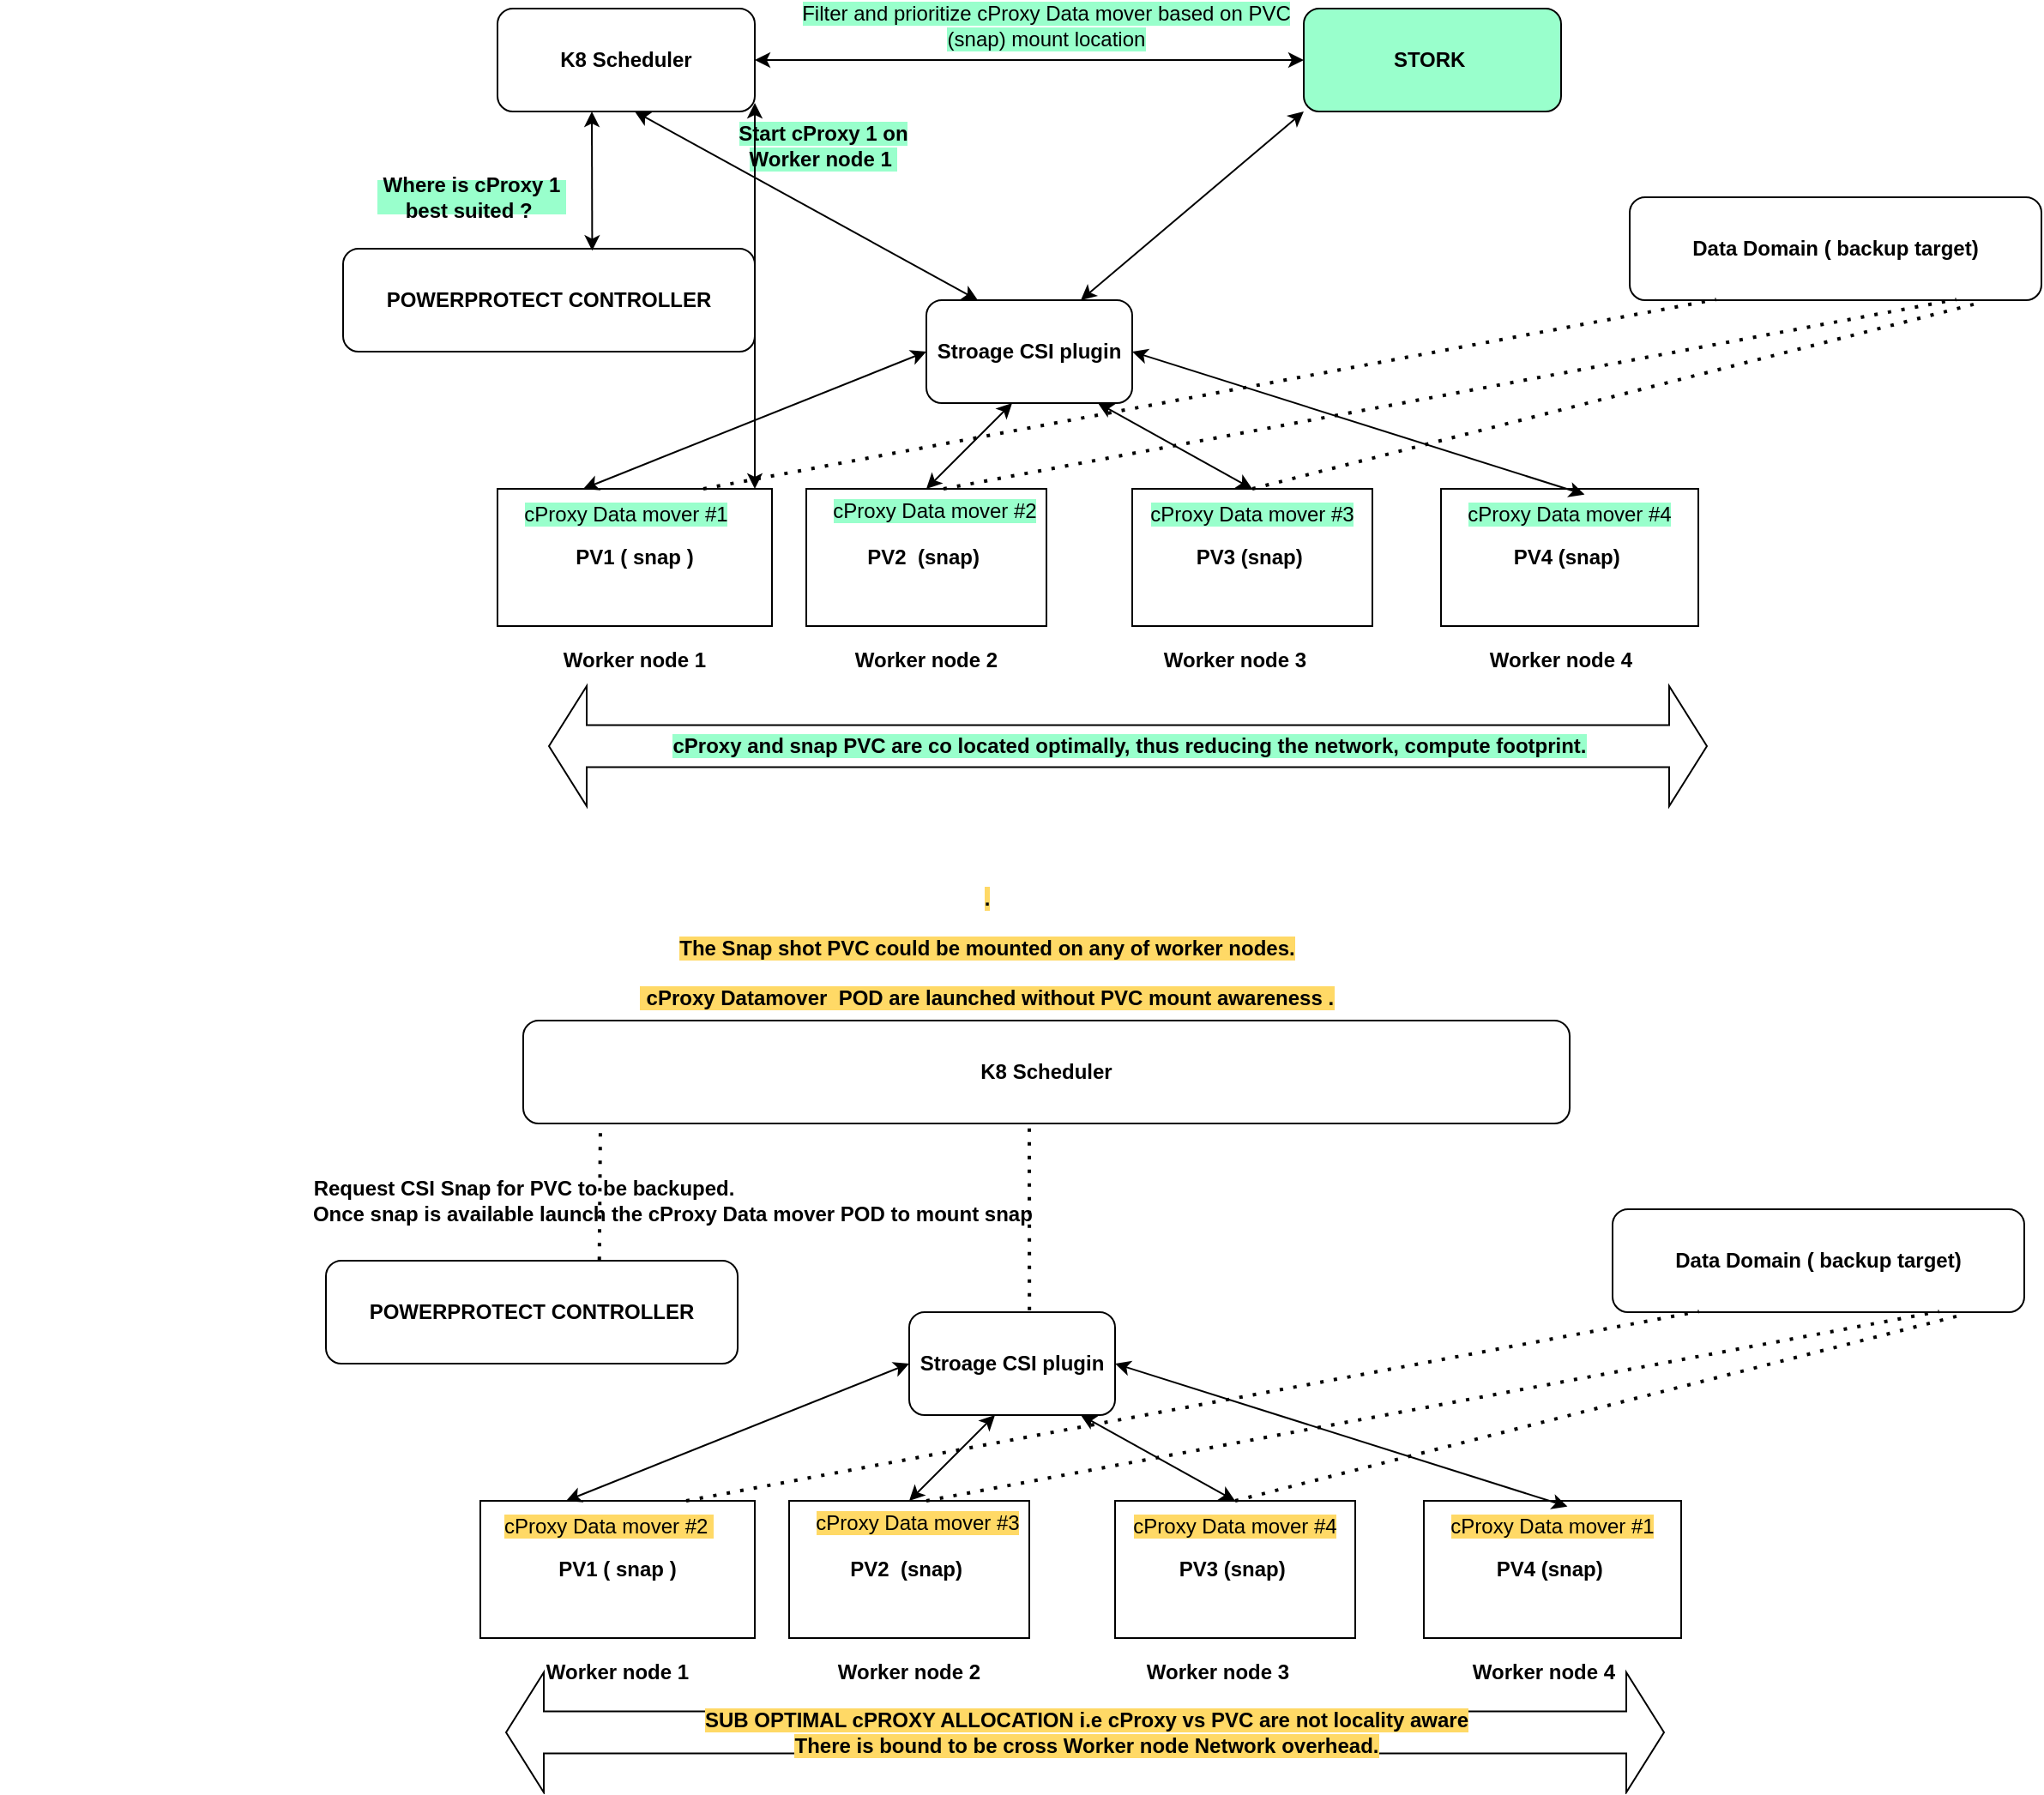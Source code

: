 <mxfile version="13.8.1" type="github">
  <diagram id="Oi71niZhSWN3tvf8vtrV" name="Page-1">
    <mxGraphModel dx="2299" dy="629" grid="1" gridSize="10" guides="1" tooltips="1" connect="1" arrows="1" fold="1" page="1" pageScale="1" pageWidth="850" pageHeight="1100" math="0" shadow="0">
      <root>
        <mxCell id="0" />
        <mxCell id="1" parent="0" />
        <mxCell id="twLO75x5J4cmUw99lRNE-1" value="&lt;b&gt;K8 Scheduler&lt;/b&gt;" style="rounded=1;whiteSpace=wrap;html=1;" parent="1" vertex="1">
          <mxGeometry x="110" y="120" width="150" height="60" as="geometry" />
        </mxCell>
        <mxCell id="twLO75x5J4cmUw99lRNE-2" value="&lt;b&gt;STORK&amp;nbsp;&lt;/b&gt;" style="rounded=1;whiteSpace=wrap;html=1;fillColor=#99FFCC;" parent="1" vertex="1">
          <mxGeometry x="580" y="120" width="150" height="60" as="geometry" />
        </mxCell>
        <mxCell id="twLO75x5J4cmUw99lRNE-3" value="&lt;b&gt;Stroage CSI plugin&lt;/b&gt;" style="rounded=1;whiteSpace=wrap;html=1;" parent="1" vertex="1">
          <mxGeometry x="360" y="290" width="120" height="60" as="geometry" />
        </mxCell>
        <mxCell id="twLO75x5J4cmUw99lRNE-5" value="" style="endArrow=classic;startArrow=classic;html=1;exitX=0.75;exitY=0;exitDx=0;exitDy=0;" parent="1" source="twLO75x5J4cmUw99lRNE-3" edge="1">
          <mxGeometry width="50" height="50" relative="1" as="geometry">
            <mxPoint x="530" y="220" as="sourcePoint" />
            <mxPoint x="580" y="180" as="targetPoint" />
          </mxGeometry>
        </mxCell>
        <mxCell id="twLO75x5J4cmUw99lRNE-6" value="" style="endArrow=classic;startArrow=classic;html=1;exitX=0.25;exitY=0;exitDx=0;exitDy=0;" parent="1" source="twLO75x5J4cmUw99lRNE-3" edge="1">
          <mxGeometry width="50" height="50" relative="1" as="geometry">
            <mxPoint x="60" y="290" as="sourcePoint" />
            <mxPoint x="190" y="180" as="targetPoint" />
          </mxGeometry>
        </mxCell>
        <mxCell id="twLO75x5J4cmUw99lRNE-7" value="" style="endArrow=classic;startArrow=classic;html=1;exitX=0.75;exitY=0;exitDx=0;exitDy=0;entryX=0;entryY=0.5;entryDx=0;entryDy=0;" parent="1" target="twLO75x5J4cmUw99lRNE-2" edge="1">
          <mxGeometry width="50" height="50" relative="1" as="geometry">
            <mxPoint x="260" y="150" as="sourcePoint" />
            <mxPoint x="390" y="40" as="targetPoint" />
          </mxGeometry>
        </mxCell>
        <mxCell id="twLO75x5J4cmUw99lRNE-12" value="&lt;b&gt;PV1 ( snap )&lt;/b&gt;" style="rounded=0;whiteSpace=wrap;html=1;" parent="1" vertex="1">
          <mxGeometry x="110" y="400" width="160" height="80" as="geometry" />
        </mxCell>
        <mxCell id="twLO75x5J4cmUw99lRNE-14" value="&lt;span style=&quot;background-color: rgb(153 , 255 , 204)&quot;&gt;cProxy Data mover #1&lt;/span&gt;" style="text;html=1;strokeColor=none;fillColor=none;align=center;verticalAlign=middle;whiteSpace=wrap;rounded=0;" parent="1" vertex="1">
          <mxGeometry x="120" y="410" width="130" height="10" as="geometry" />
        </mxCell>
        <mxCell id="twLO75x5J4cmUw99lRNE-15" value="&lt;b&gt;PV2&amp;nbsp; (snap)&amp;nbsp;&lt;/b&gt;" style="rounded=0;whiteSpace=wrap;html=1;" parent="1" vertex="1">
          <mxGeometry x="290" y="400" width="140" height="80" as="geometry" />
        </mxCell>
        <mxCell id="twLO75x5J4cmUw99lRNE-16" value="&lt;span style=&quot;background-color: rgb(153 , 255 , 204)&quot;&gt;cProxy Data mover #2&lt;/span&gt;" style="text;html=1;strokeColor=none;fillColor=none;align=center;verticalAlign=middle;whiteSpace=wrap;rounded=0;" parent="1" vertex="1">
          <mxGeometry x="300" y="405" width="130" height="15" as="geometry" />
        </mxCell>
        <mxCell id="twLO75x5J4cmUw99lRNE-17" value="&lt;b&gt;PV3 (snap)&amp;nbsp;&lt;/b&gt;" style="rounded=0;whiteSpace=wrap;html=1;" parent="1" vertex="1">
          <mxGeometry x="480" y="400" width="140" height="80" as="geometry" />
        </mxCell>
        <mxCell id="twLO75x5J4cmUw99lRNE-18" value="&lt;span style=&quot;background-color: rgb(153 , 255 , 204)&quot;&gt;cProxy Data mover #3&lt;/span&gt;" style="text;html=1;strokeColor=none;fillColor=none;align=center;verticalAlign=middle;whiteSpace=wrap;rounded=0;" parent="1" vertex="1">
          <mxGeometry x="485" y="405" width="130" height="20" as="geometry" />
        </mxCell>
        <mxCell id="twLO75x5J4cmUw99lRNE-19" value="&lt;b&gt;PV4 (snap)&amp;nbsp;&lt;/b&gt;" style="rounded=0;whiteSpace=wrap;html=1;" parent="1" vertex="1">
          <mxGeometry x="660" y="400" width="150" height="80" as="geometry" />
        </mxCell>
        <mxCell id="twLO75x5J4cmUw99lRNE-20" value="&lt;span style=&quot;background-color: rgb(153 , 255 , 204)&quot;&gt;cProxy Data mover #4&lt;/span&gt;" style="text;html=1;strokeColor=none;fillColor=none;align=center;verticalAlign=middle;whiteSpace=wrap;rounded=0;" parent="1" vertex="1">
          <mxGeometry x="670" y="405" width="130" height="20" as="geometry" />
        </mxCell>
        <mxCell id="twLO75x5J4cmUw99lRNE-21" value="&lt;b&gt;POWERPROTECT CONTROLLER&lt;/b&gt;" style="rounded=1;whiteSpace=wrap;html=1;" parent="1" vertex="1">
          <mxGeometry x="20" y="260" width="240" height="60" as="geometry" />
        </mxCell>
        <mxCell id="twLO75x5J4cmUw99lRNE-22" value="" style="endArrow=classic;startArrow=classic;html=1;entryX=0;entryY=0.5;entryDx=0;entryDy=0;" parent="1" target="twLO75x5J4cmUw99lRNE-3" edge="1">
          <mxGeometry width="50" height="50" relative="1" as="geometry">
            <mxPoint x="160" y="400" as="sourcePoint" />
            <mxPoint x="210" y="350" as="targetPoint" />
          </mxGeometry>
        </mxCell>
        <mxCell id="twLO75x5J4cmUw99lRNE-23" value="" style="endArrow=classic;startArrow=classic;html=1;" parent="1" edge="1">
          <mxGeometry width="50" height="50" relative="1" as="geometry">
            <mxPoint x="360" y="400" as="sourcePoint" />
            <mxPoint x="410" y="350" as="targetPoint" />
          </mxGeometry>
        </mxCell>
        <mxCell id="twLO75x5J4cmUw99lRNE-26" value="" style="endArrow=classic;startArrow=classic;html=1;exitX=0.5;exitY=0;exitDx=0;exitDy=0;" parent="1" source="twLO75x5J4cmUw99lRNE-17" edge="1">
          <mxGeometry width="50" height="50" relative="1" as="geometry">
            <mxPoint x="410" y="400" as="sourcePoint" />
            <mxPoint x="460" y="350" as="targetPoint" />
          </mxGeometry>
        </mxCell>
        <mxCell id="twLO75x5J4cmUw99lRNE-27" value="" style="endArrow=classic;startArrow=classic;html=1;entryX=0.558;entryY=0.041;entryDx=0;entryDy=0;entryPerimeter=0;" parent="1" target="twLO75x5J4cmUw99lRNE-19" edge="1">
          <mxGeometry width="50" height="50" relative="1" as="geometry">
            <mxPoint x="480" y="320" as="sourcePoint" />
            <mxPoint x="680" y="240" as="targetPoint" />
          </mxGeometry>
        </mxCell>
        <mxCell id="twLO75x5J4cmUw99lRNE-28" value="&lt;b&gt;Data Domain ( backup target)&lt;/b&gt;" style="rounded=1;whiteSpace=wrap;html=1;" parent="1" vertex="1">
          <mxGeometry x="770" y="230" width="240" height="60" as="geometry" />
        </mxCell>
        <mxCell id="twLO75x5J4cmUw99lRNE-29" value="&lt;b&gt;Worker node 1&lt;/b&gt;" style="text;html=1;strokeColor=none;fillColor=none;align=center;verticalAlign=middle;whiteSpace=wrap;rounded=0;" parent="1" vertex="1">
          <mxGeometry x="140" y="490" width="100" height="20" as="geometry" />
        </mxCell>
        <mxCell id="twLO75x5J4cmUw99lRNE-30" value="&lt;b&gt;Worker node 2&lt;/b&gt;" style="text;html=1;strokeColor=none;fillColor=none;align=center;verticalAlign=middle;whiteSpace=wrap;rounded=0;" parent="1" vertex="1">
          <mxGeometry x="310" y="490" width="100" height="20" as="geometry" />
        </mxCell>
        <mxCell id="twLO75x5J4cmUw99lRNE-31" value="&lt;b&gt;Worker node 3&lt;/b&gt;" style="text;html=1;strokeColor=none;fillColor=none;align=center;verticalAlign=middle;whiteSpace=wrap;rounded=0;" parent="1" vertex="1">
          <mxGeometry x="490" y="490" width="100" height="20" as="geometry" />
        </mxCell>
        <mxCell id="twLO75x5J4cmUw99lRNE-32" value="&lt;b&gt;Worker node 4&lt;/b&gt;" style="text;html=1;strokeColor=none;fillColor=none;align=center;verticalAlign=middle;whiteSpace=wrap;rounded=0;" parent="1" vertex="1">
          <mxGeometry x="680" y="490" width="100" height="20" as="geometry" />
        </mxCell>
        <mxCell id="twLO75x5J4cmUw99lRNE-33" value="" style="endArrow=none;dashed=1;html=1;dashPattern=1 3;strokeWidth=2;entryX=0.21;entryY=0.993;entryDx=0;entryDy=0;entryPerimeter=0;" parent="1" target="twLO75x5J4cmUw99lRNE-28" edge="1">
          <mxGeometry width="50" height="50" relative="1" as="geometry">
            <mxPoint x="230" y="400" as="sourcePoint" />
            <mxPoint x="280" y="350" as="targetPoint" />
          </mxGeometry>
        </mxCell>
        <mxCell id="twLO75x5J4cmUw99lRNE-34" value="" style="endArrow=none;dashed=1;html=1;dashPattern=1 3;strokeWidth=2;entryX=0.21;entryY=0.993;entryDx=0;entryDy=0;entryPerimeter=0;" parent="1" edge="1">
          <mxGeometry width="50" height="50" relative="1" as="geometry">
            <mxPoint x="370" y="400" as="sourcePoint" />
            <mxPoint x="960.4" y="289.58" as="targetPoint" />
          </mxGeometry>
        </mxCell>
        <mxCell id="twLO75x5J4cmUw99lRNE-35" value="" style="endArrow=none;dashed=1;html=1;dashPattern=1 3;strokeWidth=2;entryX=0.839;entryY=1.037;entryDx=0;entryDy=0;entryPerimeter=0;" parent="1" target="twLO75x5J4cmUw99lRNE-28" edge="1">
          <mxGeometry width="50" height="50" relative="1" as="geometry">
            <mxPoint x="550" y="400" as="sourcePoint" />
            <mxPoint x="1140.4" y="289.58" as="targetPoint" />
          </mxGeometry>
        </mxCell>
        <mxCell id="twLO75x5J4cmUw99lRNE-36" value="&lt;span style=&quot;background-color: rgb(153 , 255 , 204)&quot;&gt;Filter and prioritize cProxy Data mover based on PVC (snap) mount location&lt;/span&gt;" style="text;html=1;strokeColor=none;fillColor=none;align=center;verticalAlign=middle;whiteSpace=wrap;rounded=0;" parent="1" vertex="1">
          <mxGeometry x="280" y="120" width="300" height="20" as="geometry" />
        </mxCell>
        <mxCell id="twLO75x5J4cmUw99lRNE-38" value="" style="endArrow=classic;startArrow=classic;html=1;exitX=0.605;exitY=0.019;exitDx=0;exitDy=0;exitPerimeter=0;" parent="1" source="twLO75x5J4cmUw99lRNE-21" edge="1">
          <mxGeometry width="50" height="50" relative="1" as="geometry">
            <mxPoint x="115" y="230" as="sourcePoint" />
            <mxPoint x="165" y="180" as="targetPoint" />
          </mxGeometry>
        </mxCell>
        <mxCell id="twLO75x5J4cmUw99lRNE-42" value="&lt;b style=&quot;background-color: rgb(153 , 255 , 204)&quot;&gt;Start cProxy 1 on Worker node 1&amp;nbsp;&lt;/b&gt;" style="text;html=1;strokeColor=none;fillColor=none;align=center;verticalAlign=middle;whiteSpace=wrap;rounded=0;" parent="1" vertex="1">
          <mxGeometry x="230" y="190" width="140" height="20" as="geometry" />
        </mxCell>
        <mxCell id="twLO75x5J4cmUw99lRNE-43" value="&lt;b&gt;Where is cProxy 1 best suited ?&amp;nbsp;&lt;/b&gt;" style="text;html=1;strokeColor=none;fillColor=#99FFCC;align=center;verticalAlign=middle;whiteSpace=wrap;rounded=0;" parent="1" vertex="1">
          <mxGeometry x="40" y="220" width="110" height="20" as="geometry" />
        </mxCell>
        <mxCell id="wnjxLRrYWu7FSONBilei-1" value="" style="endArrow=classic;startArrow=classic;html=1;" edge="1" parent="1">
          <mxGeometry width="50" height="50" relative="1" as="geometry">
            <mxPoint x="260" y="400" as="sourcePoint" />
            <mxPoint x="260" y="175" as="targetPoint" />
          </mxGeometry>
        </mxCell>
        <mxCell id="wnjxLRrYWu7FSONBilei-6" value="&lt;b&gt;K8 Scheduler&lt;/b&gt;" style="rounded=1;whiteSpace=wrap;html=1;" vertex="1" parent="1">
          <mxGeometry x="125" y="710" width="610" height="60" as="geometry" />
        </mxCell>
        <mxCell id="wnjxLRrYWu7FSONBilei-8" value="&lt;b&gt;Stroage CSI plugin&lt;/b&gt;" style="rounded=1;whiteSpace=wrap;html=1;" vertex="1" parent="1">
          <mxGeometry x="350" y="880" width="120" height="60" as="geometry" />
        </mxCell>
        <mxCell id="wnjxLRrYWu7FSONBilei-12" value="&lt;b&gt;PV1 ( snap )&lt;/b&gt;" style="rounded=0;whiteSpace=wrap;html=1;" vertex="1" parent="1">
          <mxGeometry x="100" y="990" width="160" height="80" as="geometry" />
        </mxCell>
        <mxCell id="wnjxLRrYWu7FSONBilei-13" value="&lt;span style=&quot;background-color: rgb(255 , 217 , 102)&quot;&gt;cProxy Data mover #2&amp;nbsp;&lt;/span&gt;" style="text;html=1;strokeColor=none;fillColor=none;align=center;verticalAlign=middle;whiteSpace=wrap;rounded=0;" vertex="1" parent="1">
          <mxGeometry x="110" y="1000" width="130" height="10" as="geometry" />
        </mxCell>
        <mxCell id="wnjxLRrYWu7FSONBilei-14" value="&lt;b&gt;PV2&amp;nbsp; (snap)&amp;nbsp;&lt;/b&gt;" style="rounded=0;whiteSpace=wrap;html=1;" vertex="1" parent="1">
          <mxGeometry x="280" y="990" width="140" height="80" as="geometry" />
        </mxCell>
        <mxCell id="wnjxLRrYWu7FSONBilei-15" value="&lt;span style=&quot;background-color: rgb(255 , 217 , 102)&quot;&gt;cProxy Data mover #3&lt;/span&gt;" style="text;html=1;strokeColor=none;fillColor=none;align=center;verticalAlign=middle;whiteSpace=wrap;rounded=0;" vertex="1" parent="1">
          <mxGeometry x="290" y="995" width="130" height="15" as="geometry" />
        </mxCell>
        <mxCell id="wnjxLRrYWu7FSONBilei-16" value="&lt;b&gt;PV3 (snap)&amp;nbsp;&lt;/b&gt;" style="rounded=0;whiteSpace=wrap;html=1;" vertex="1" parent="1">
          <mxGeometry x="470" y="990" width="140" height="80" as="geometry" />
        </mxCell>
        <mxCell id="wnjxLRrYWu7FSONBilei-17" value="&lt;span style=&quot;background-color: rgb(255 , 217 , 102)&quot;&gt;cProxy Data mover #4&lt;/span&gt;" style="text;html=1;strokeColor=none;fillColor=none;align=center;verticalAlign=middle;whiteSpace=wrap;rounded=0;" vertex="1" parent="1">
          <mxGeometry x="475" y="995" width="130" height="20" as="geometry" />
        </mxCell>
        <mxCell id="wnjxLRrYWu7FSONBilei-18" value="&lt;b&gt;PV4 (snap)&amp;nbsp;&lt;/b&gt;" style="rounded=0;whiteSpace=wrap;html=1;" vertex="1" parent="1">
          <mxGeometry x="650" y="990" width="150" height="80" as="geometry" />
        </mxCell>
        <mxCell id="wnjxLRrYWu7FSONBilei-19" value="&lt;span style=&quot;background-color: rgb(255 , 217 , 102)&quot;&gt;cProxy Data mover #1&lt;/span&gt;" style="text;html=1;strokeColor=none;fillColor=none;align=center;verticalAlign=middle;whiteSpace=wrap;rounded=0;" vertex="1" parent="1">
          <mxGeometry x="660" y="995" width="130" height="20" as="geometry" />
        </mxCell>
        <mxCell id="wnjxLRrYWu7FSONBilei-20" value="&lt;b&gt;POWERPROTECT CONTROLLER&lt;/b&gt;" style="rounded=1;whiteSpace=wrap;html=1;" vertex="1" parent="1">
          <mxGeometry x="10" y="850" width="240" height="60" as="geometry" />
        </mxCell>
        <mxCell id="wnjxLRrYWu7FSONBilei-21" value="" style="endArrow=classic;startArrow=classic;html=1;entryX=0;entryY=0.5;entryDx=0;entryDy=0;" edge="1" parent="1" target="wnjxLRrYWu7FSONBilei-8">
          <mxGeometry width="50" height="50" relative="1" as="geometry">
            <mxPoint x="150" y="990" as="sourcePoint" />
            <mxPoint x="200" y="940" as="targetPoint" />
          </mxGeometry>
        </mxCell>
        <mxCell id="wnjxLRrYWu7FSONBilei-22" value="" style="endArrow=classic;startArrow=classic;html=1;" edge="1" parent="1">
          <mxGeometry width="50" height="50" relative="1" as="geometry">
            <mxPoint x="350" y="990" as="sourcePoint" />
            <mxPoint x="400" y="940" as="targetPoint" />
          </mxGeometry>
        </mxCell>
        <mxCell id="wnjxLRrYWu7FSONBilei-23" value="" style="endArrow=classic;startArrow=classic;html=1;exitX=0.5;exitY=0;exitDx=0;exitDy=0;" edge="1" parent="1" source="wnjxLRrYWu7FSONBilei-16">
          <mxGeometry width="50" height="50" relative="1" as="geometry">
            <mxPoint x="400" y="990" as="sourcePoint" />
            <mxPoint x="450" y="940" as="targetPoint" />
          </mxGeometry>
        </mxCell>
        <mxCell id="wnjxLRrYWu7FSONBilei-24" value="" style="endArrow=classic;startArrow=classic;html=1;entryX=0.558;entryY=0.041;entryDx=0;entryDy=0;entryPerimeter=0;" edge="1" parent="1" target="wnjxLRrYWu7FSONBilei-18">
          <mxGeometry width="50" height="50" relative="1" as="geometry">
            <mxPoint x="470" y="910" as="sourcePoint" />
            <mxPoint x="670" y="830" as="targetPoint" />
          </mxGeometry>
        </mxCell>
        <mxCell id="wnjxLRrYWu7FSONBilei-25" value="&lt;b&gt;Data Domain ( backup target)&lt;/b&gt;" style="rounded=1;whiteSpace=wrap;html=1;" vertex="1" parent="1">
          <mxGeometry x="760" y="820" width="240" height="60" as="geometry" />
        </mxCell>
        <mxCell id="wnjxLRrYWu7FSONBilei-26" value="&lt;b&gt;Worker node 1&lt;/b&gt;" style="text;html=1;strokeColor=none;fillColor=none;align=center;verticalAlign=middle;whiteSpace=wrap;rounded=0;" vertex="1" parent="1">
          <mxGeometry x="130" y="1080" width="100" height="20" as="geometry" />
        </mxCell>
        <mxCell id="wnjxLRrYWu7FSONBilei-27" value="&lt;b&gt;Worker node 2&lt;/b&gt;" style="text;html=1;strokeColor=none;fillColor=none;align=center;verticalAlign=middle;whiteSpace=wrap;rounded=0;" vertex="1" parent="1">
          <mxGeometry x="300" y="1080" width="100" height="20" as="geometry" />
        </mxCell>
        <mxCell id="wnjxLRrYWu7FSONBilei-28" value="&lt;b&gt;Worker node 3&lt;/b&gt;" style="text;html=1;strokeColor=none;fillColor=none;align=center;verticalAlign=middle;whiteSpace=wrap;rounded=0;" vertex="1" parent="1">
          <mxGeometry x="480" y="1080" width="100" height="20" as="geometry" />
        </mxCell>
        <mxCell id="wnjxLRrYWu7FSONBilei-29" value="&lt;b&gt;Worker node 4&lt;/b&gt;" style="text;html=1;strokeColor=none;fillColor=none;align=center;verticalAlign=middle;whiteSpace=wrap;rounded=0;" vertex="1" parent="1">
          <mxGeometry x="670" y="1080" width="100" height="20" as="geometry" />
        </mxCell>
        <mxCell id="wnjxLRrYWu7FSONBilei-30" value="" style="endArrow=none;dashed=1;html=1;dashPattern=1 3;strokeWidth=2;entryX=0.21;entryY=0.993;entryDx=0;entryDy=0;entryPerimeter=0;" edge="1" parent="1" target="wnjxLRrYWu7FSONBilei-25">
          <mxGeometry width="50" height="50" relative="1" as="geometry">
            <mxPoint x="220" y="990" as="sourcePoint" />
            <mxPoint x="270" y="940" as="targetPoint" />
          </mxGeometry>
        </mxCell>
        <mxCell id="wnjxLRrYWu7FSONBilei-31" value="" style="endArrow=none;dashed=1;html=1;dashPattern=1 3;strokeWidth=2;entryX=0.21;entryY=0.993;entryDx=0;entryDy=0;entryPerimeter=0;" edge="1" parent="1">
          <mxGeometry width="50" height="50" relative="1" as="geometry">
            <mxPoint x="360" y="990" as="sourcePoint" />
            <mxPoint x="950.4" y="879.58" as="targetPoint" />
          </mxGeometry>
        </mxCell>
        <mxCell id="wnjxLRrYWu7FSONBilei-32" value="" style="endArrow=none;dashed=1;html=1;dashPattern=1 3;strokeWidth=2;entryX=0.839;entryY=1.037;entryDx=0;entryDy=0;entryPerimeter=0;" edge="1" parent="1" target="wnjxLRrYWu7FSONBilei-25">
          <mxGeometry width="50" height="50" relative="1" as="geometry">
            <mxPoint x="540" y="990" as="sourcePoint" />
            <mxPoint x="1130.4" y="879.58" as="targetPoint" />
          </mxGeometry>
        </mxCell>
        <mxCell id="wnjxLRrYWu7FSONBilei-39" value="&lt;b&gt;&lt;span style=&quot;background-color: rgb(255 , 255 , 255)&quot;&gt;Request CSI Snap for PVC to be backuped.&lt;br&gt;&amp;nbsp; &amp;nbsp; &amp;nbsp; &amp;nbsp; &amp;nbsp; &amp;nbsp; &amp;nbsp; &amp;nbsp; &amp;nbsp; &amp;nbsp; &amp;nbsp; &amp;nbsp; &amp;nbsp; &amp;nbsp; &amp;nbsp; &amp;nbsp; &amp;nbsp; &amp;nbsp; &amp;nbsp; &amp;nbsp; &amp;nbsp; &amp;nbsp; &amp;nbsp; &amp;nbsp; &amp;nbsp; &amp;nbsp; Once snap is available launch the cProxy Data mover POD to mount snap&lt;/span&gt;&lt;br&gt;&lt;/b&gt;" style="text;html=1;align=center;verticalAlign=middle;resizable=0;points=[];autosize=1;" vertex="1" parent="1">
          <mxGeometry x="-180" y="800" width="610" height="30" as="geometry" />
        </mxCell>
        <mxCell id="wnjxLRrYWu7FSONBilei-40" value="&lt;span style=&quot;background-color: rgb(255 , 217 , 102)&quot;&gt;&lt;b&gt;.&lt;br&gt;&lt;br&gt;The Snap shot PVC could be mounted on any of worker nodes.&lt;br&gt;&lt;br&gt;&lt;/b&gt;&lt;b&gt;&amp;nbsp;cProxy Datamover&amp;nbsp; POD are launched without PVC mount awareness&lt;/b&gt;&lt;/span&gt;&lt;b&gt;&lt;span style=&quot;background-color: rgb(255 , 217 , 102)&quot;&gt;&amp;nbsp;.&lt;br&gt;&lt;/span&gt;&lt;br&gt;&lt;/b&gt;" style="text;html=1;align=center;verticalAlign=middle;resizable=0;points=[];autosize=1;" vertex="1" parent="1">
          <mxGeometry x="185" y="630" width="420" height="90" as="geometry" />
        </mxCell>
        <mxCell id="wnjxLRrYWu7FSONBilei-47" value="" style="endArrow=none;dashed=1;html=1;dashPattern=1 3;strokeWidth=2;exitX=0.584;exitY=-0.019;exitDx=0;exitDy=0;exitPerimeter=0;" edge="1" parent="1" source="wnjxLRrYWu7FSONBilei-8">
          <mxGeometry width="50" height="50" relative="1" as="geometry">
            <mxPoint x="370" y="820" as="sourcePoint" />
            <mxPoint x="420" y="770" as="targetPoint" />
          </mxGeometry>
        </mxCell>
        <mxCell id="wnjxLRrYWu7FSONBilei-48" value="" style="endArrow=none;dashed=1;html=1;dashPattern=1 3;strokeWidth=2;exitX=0.664;exitY=-0.007;exitDx=0;exitDy=0;exitPerimeter=0;" edge="1" parent="1" source="wnjxLRrYWu7FSONBilei-20">
          <mxGeometry width="50" height="50" relative="1" as="geometry">
            <mxPoint x="120" y="820" as="sourcePoint" />
            <mxPoint x="170" y="770" as="targetPoint" />
          </mxGeometry>
        </mxCell>
        <mxCell id="wnjxLRrYWu7FSONBilei-50" value="&lt;b style=&quot;background-color: rgb(255 , 217 , 102)&quot;&gt;SUB OPTIMAL cPROXY ALLOCATION i.e cProxy vs PVC are not locality aware&lt;br&gt;There is bound to be cross Worker node Network overhead.&lt;/b&gt;" style="html=1;shadow=0;dashed=0;align=center;verticalAlign=middle;shape=mxgraph.arrows2.twoWayArrow;dy=0.65;dx=22;fillColor=#FFFFFF;" vertex="1" parent="1">
          <mxGeometry x="115" y="1090" width="675" height="70" as="geometry" />
        </mxCell>
        <mxCell id="wnjxLRrYWu7FSONBilei-52" value="&lt;b style=&quot;background-color: rgb(153 , 255 , 204)&quot;&gt;cProxy and snap PVC are co located optimally, thus reducing the network, compute footprint.&lt;/b&gt;" style="html=1;shadow=0;dashed=0;align=center;verticalAlign=middle;shape=mxgraph.arrows2.twoWayArrow;dy=0.65;dx=22;fillColor=#FFFFFF;" vertex="1" parent="1">
          <mxGeometry x="140" y="515" width="675" height="70" as="geometry" />
        </mxCell>
      </root>
    </mxGraphModel>
  </diagram>
</mxfile>
